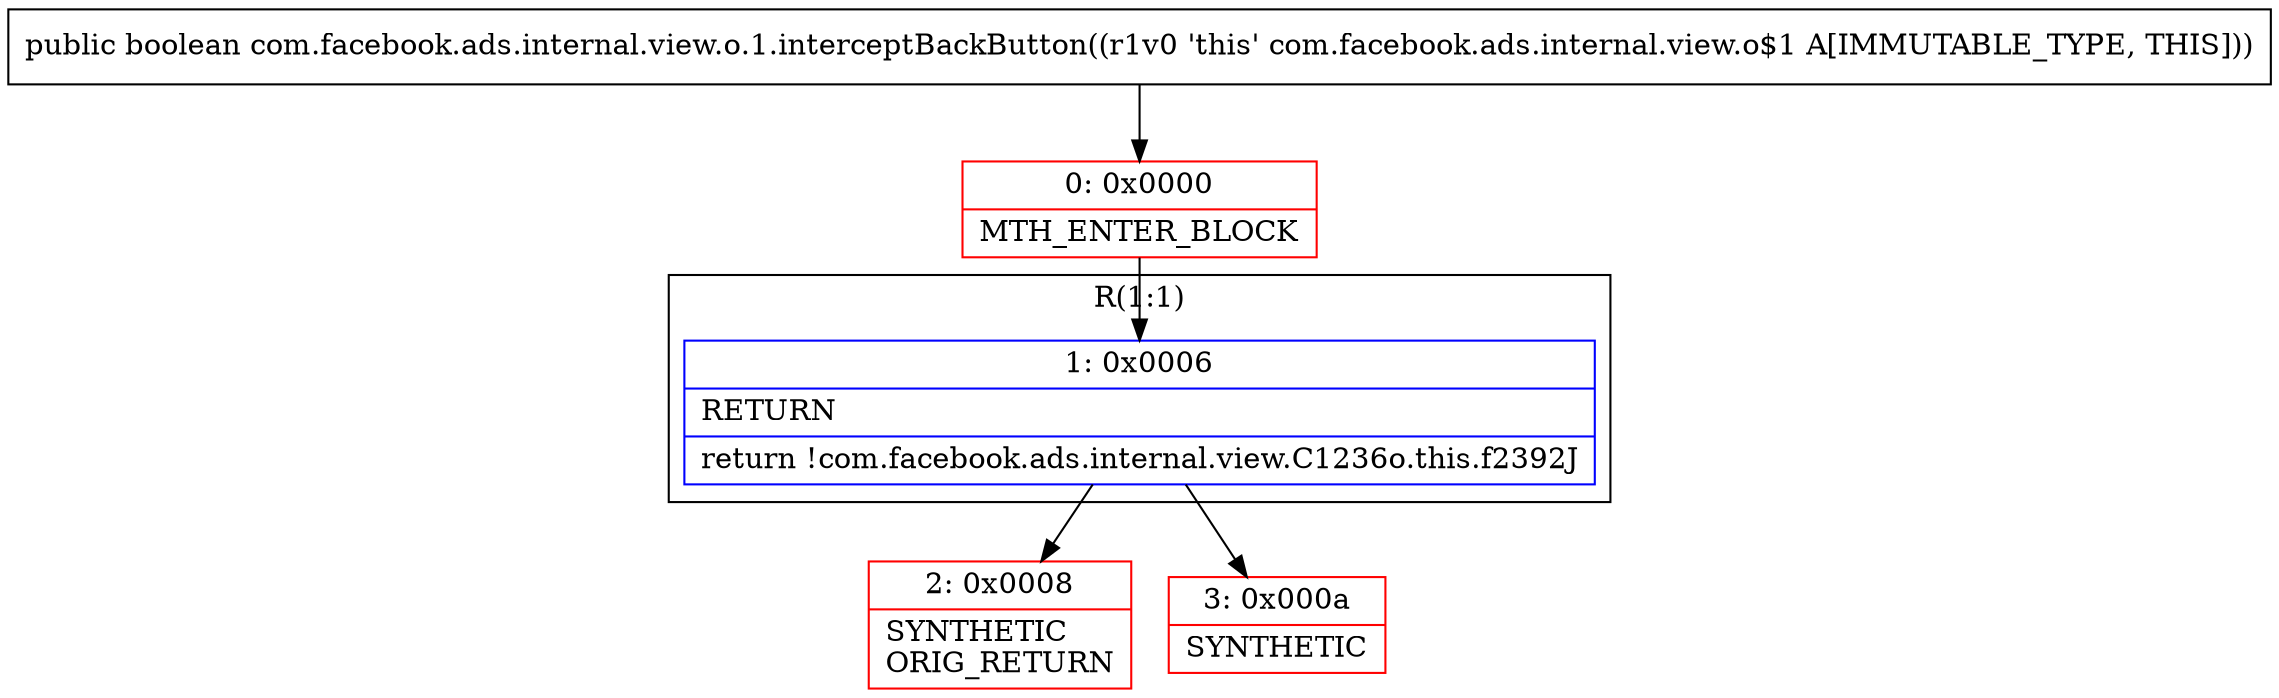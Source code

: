 digraph "CFG forcom.facebook.ads.internal.view.o.1.interceptBackButton()Z" {
subgraph cluster_Region_510569779 {
label = "R(1:1)";
node [shape=record,color=blue];
Node_1 [shape=record,label="{1\:\ 0x0006|RETURN\l|return !com.facebook.ads.internal.view.C1236o.this.f2392J\l}"];
}
Node_0 [shape=record,color=red,label="{0\:\ 0x0000|MTH_ENTER_BLOCK\l}"];
Node_2 [shape=record,color=red,label="{2\:\ 0x0008|SYNTHETIC\lORIG_RETURN\l}"];
Node_3 [shape=record,color=red,label="{3\:\ 0x000a|SYNTHETIC\l}"];
MethodNode[shape=record,label="{public boolean com.facebook.ads.internal.view.o.1.interceptBackButton((r1v0 'this' com.facebook.ads.internal.view.o$1 A[IMMUTABLE_TYPE, THIS])) }"];
MethodNode -> Node_0;
Node_1 -> Node_2;
Node_1 -> Node_3;
Node_0 -> Node_1;
}

